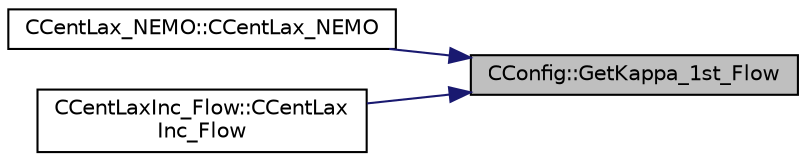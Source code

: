 digraph "CConfig::GetKappa_1st_Flow"
{
 // LATEX_PDF_SIZE
  edge [fontname="Helvetica",fontsize="10",labelfontname="Helvetica",labelfontsize="10"];
  node [fontname="Helvetica",fontsize="10",shape=record];
  rankdir="RL";
  Node1 [label="CConfig::GetKappa_1st_Flow",height=0.2,width=0.4,color="black", fillcolor="grey75", style="filled", fontcolor="black",tooltip="Value of the calibrated constant for the Lax method (center scheme)."];
  Node1 -> Node2 [dir="back",color="midnightblue",fontsize="10",style="solid",fontname="Helvetica"];
  Node2 [label="CCentLax_NEMO::CCentLax_NEMO",height=0.2,width=0.4,color="black", fillcolor="white", style="filled",URL="$classCCentLax__NEMO.html#a87083cf8803d53d5756190e733fda514",tooltip="Constructor of the class."];
  Node1 -> Node3 [dir="back",color="midnightblue",fontsize="10",style="solid",fontname="Helvetica"];
  Node3 [label="CCentLaxInc_Flow::CCentLax\lInc_Flow",height=0.2,width=0.4,color="black", fillcolor="white", style="filled",URL="$classCCentLaxInc__Flow.html#a6aa67a47dcce3cbfbce22d661a07d435",tooltip="Constructor of the class."];
}
